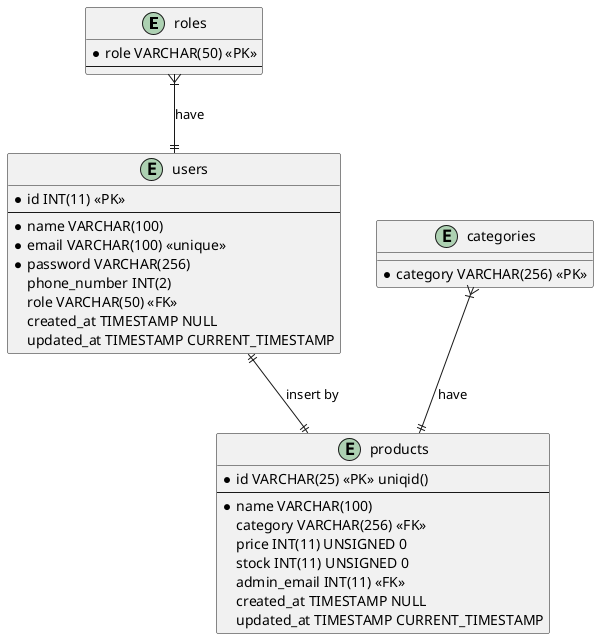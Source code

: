 @startuml product inventory

    entity roles {
        * role VARCHAR(50) <<PK>>
        --
    }

    entity users {
        * id INT(11) <<PK>>
        --
        * name VARCHAR(100)
        * email VARCHAR(100) <<unique>>
        * password VARCHAR(256)
          phone_number INT(2)
          role VARCHAR(50) <<FK>>
          created_at TIMESTAMP NULL
          updated_at TIMESTAMP CURRENT_TIMESTAMP
    }

    entity categories {
        * category VARCHAR(256) <<PK>>
    }

    entity products {
        * id VARCHAR(25) <<PK>> uniqid()
        --
        * name VARCHAR(100)
          category VARCHAR(256) <<FK>>
          price INT(11) UNSIGNED 0
          stock INT(11) UNSIGNED 0
          admin_email INT(11) <<FK>>
          created_at TIMESTAMP NULL
          updated_at TIMESTAMP CURRENT_TIMESTAMP
    }

   roles }|--|| users : have
   categories }|--|| products : have
   users ||--|| products : insert by

@enduml